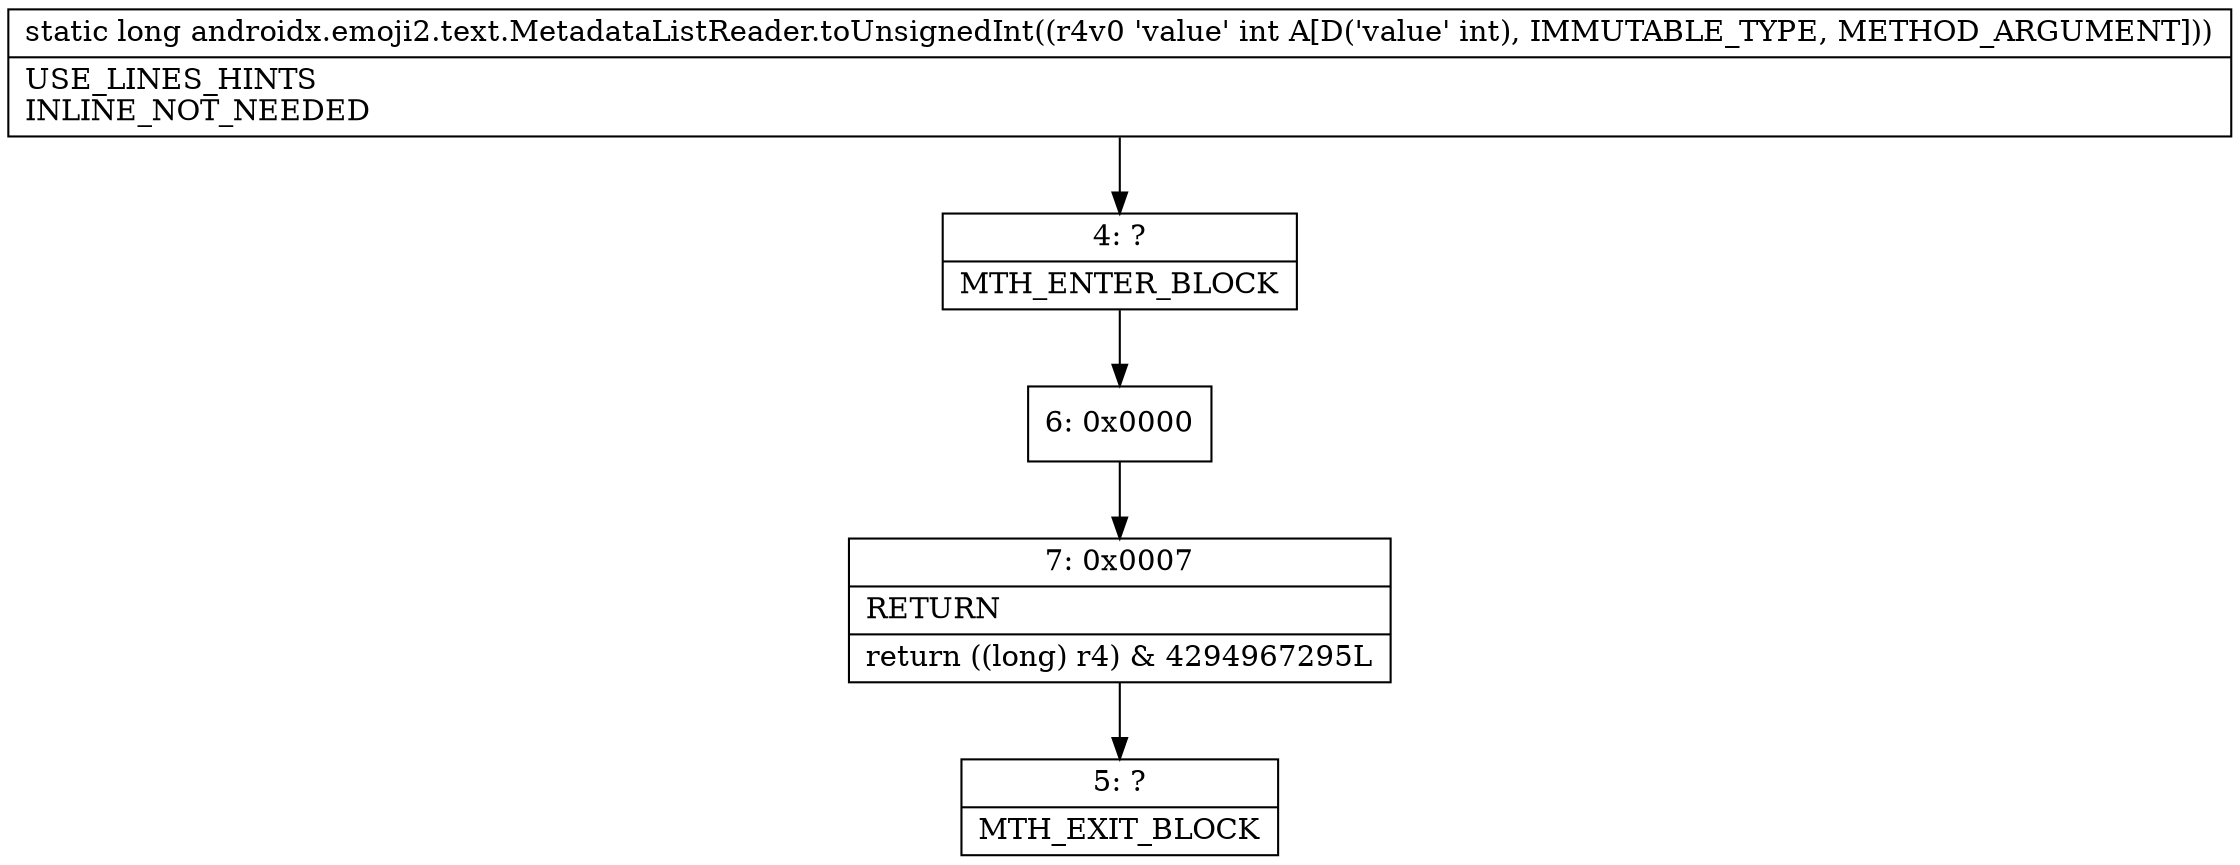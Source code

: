 digraph "CFG forandroidx.emoji2.text.MetadataListReader.toUnsignedInt(I)J" {
Node_4 [shape=record,label="{4\:\ ?|MTH_ENTER_BLOCK\l}"];
Node_6 [shape=record,label="{6\:\ 0x0000}"];
Node_7 [shape=record,label="{7\:\ 0x0007|RETURN\l|return ((long) r4) & 4294967295L\l}"];
Node_5 [shape=record,label="{5\:\ ?|MTH_EXIT_BLOCK\l}"];
MethodNode[shape=record,label="{static long androidx.emoji2.text.MetadataListReader.toUnsignedInt((r4v0 'value' int A[D('value' int), IMMUTABLE_TYPE, METHOD_ARGUMENT]))  | USE_LINES_HINTS\lINLINE_NOT_NEEDED\l}"];
MethodNode -> Node_4;Node_4 -> Node_6;
Node_6 -> Node_7;
Node_7 -> Node_5;
}

